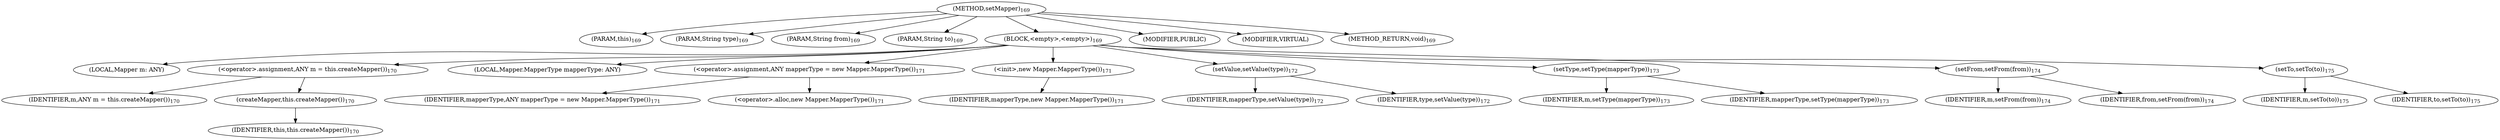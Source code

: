 digraph "setMapper" {  
"371" [label = <(METHOD,setMapper)<SUB>169</SUB>> ]
"51" [label = <(PARAM,this)<SUB>169</SUB>> ]
"372" [label = <(PARAM,String type)<SUB>169</SUB>> ]
"373" [label = <(PARAM,String from)<SUB>169</SUB>> ]
"374" [label = <(PARAM,String to)<SUB>169</SUB>> ]
"375" [label = <(BLOCK,&lt;empty&gt;,&lt;empty&gt;)<SUB>169</SUB>> ]
"376" [label = <(LOCAL,Mapper m: ANY)> ]
"377" [label = <(&lt;operator&gt;.assignment,ANY m = this.createMapper())<SUB>170</SUB>> ]
"378" [label = <(IDENTIFIER,m,ANY m = this.createMapper())<SUB>170</SUB>> ]
"379" [label = <(createMapper,this.createMapper())<SUB>170</SUB>> ]
"50" [label = <(IDENTIFIER,this,this.createMapper())<SUB>170</SUB>> ]
"53" [label = <(LOCAL,Mapper.MapperType mapperType: ANY)> ]
"380" [label = <(&lt;operator&gt;.assignment,ANY mapperType = new Mapper.MapperType())<SUB>171</SUB>> ]
"381" [label = <(IDENTIFIER,mapperType,ANY mapperType = new Mapper.MapperType())<SUB>171</SUB>> ]
"382" [label = <(&lt;operator&gt;.alloc,new Mapper.MapperType())<SUB>171</SUB>> ]
"383" [label = <(&lt;init&gt;,new Mapper.MapperType())<SUB>171</SUB>> ]
"52" [label = <(IDENTIFIER,mapperType,new Mapper.MapperType())<SUB>171</SUB>> ]
"384" [label = <(setValue,setValue(type))<SUB>172</SUB>> ]
"385" [label = <(IDENTIFIER,mapperType,setValue(type))<SUB>172</SUB>> ]
"386" [label = <(IDENTIFIER,type,setValue(type))<SUB>172</SUB>> ]
"387" [label = <(setType,setType(mapperType))<SUB>173</SUB>> ]
"388" [label = <(IDENTIFIER,m,setType(mapperType))<SUB>173</SUB>> ]
"389" [label = <(IDENTIFIER,mapperType,setType(mapperType))<SUB>173</SUB>> ]
"390" [label = <(setFrom,setFrom(from))<SUB>174</SUB>> ]
"391" [label = <(IDENTIFIER,m,setFrom(from))<SUB>174</SUB>> ]
"392" [label = <(IDENTIFIER,from,setFrom(from))<SUB>174</SUB>> ]
"393" [label = <(setTo,setTo(to))<SUB>175</SUB>> ]
"394" [label = <(IDENTIFIER,m,setTo(to))<SUB>175</SUB>> ]
"395" [label = <(IDENTIFIER,to,setTo(to))<SUB>175</SUB>> ]
"396" [label = <(MODIFIER,PUBLIC)> ]
"397" [label = <(MODIFIER,VIRTUAL)> ]
"398" [label = <(METHOD_RETURN,void)<SUB>169</SUB>> ]
  "371" -> "51" 
  "371" -> "372" 
  "371" -> "373" 
  "371" -> "374" 
  "371" -> "375" 
  "371" -> "396" 
  "371" -> "397" 
  "371" -> "398" 
  "375" -> "376" 
  "375" -> "377" 
  "375" -> "53" 
  "375" -> "380" 
  "375" -> "383" 
  "375" -> "384" 
  "375" -> "387" 
  "375" -> "390" 
  "375" -> "393" 
  "377" -> "378" 
  "377" -> "379" 
  "379" -> "50" 
  "380" -> "381" 
  "380" -> "382" 
  "383" -> "52" 
  "384" -> "385" 
  "384" -> "386" 
  "387" -> "388" 
  "387" -> "389" 
  "390" -> "391" 
  "390" -> "392" 
  "393" -> "394" 
  "393" -> "395" 
}
